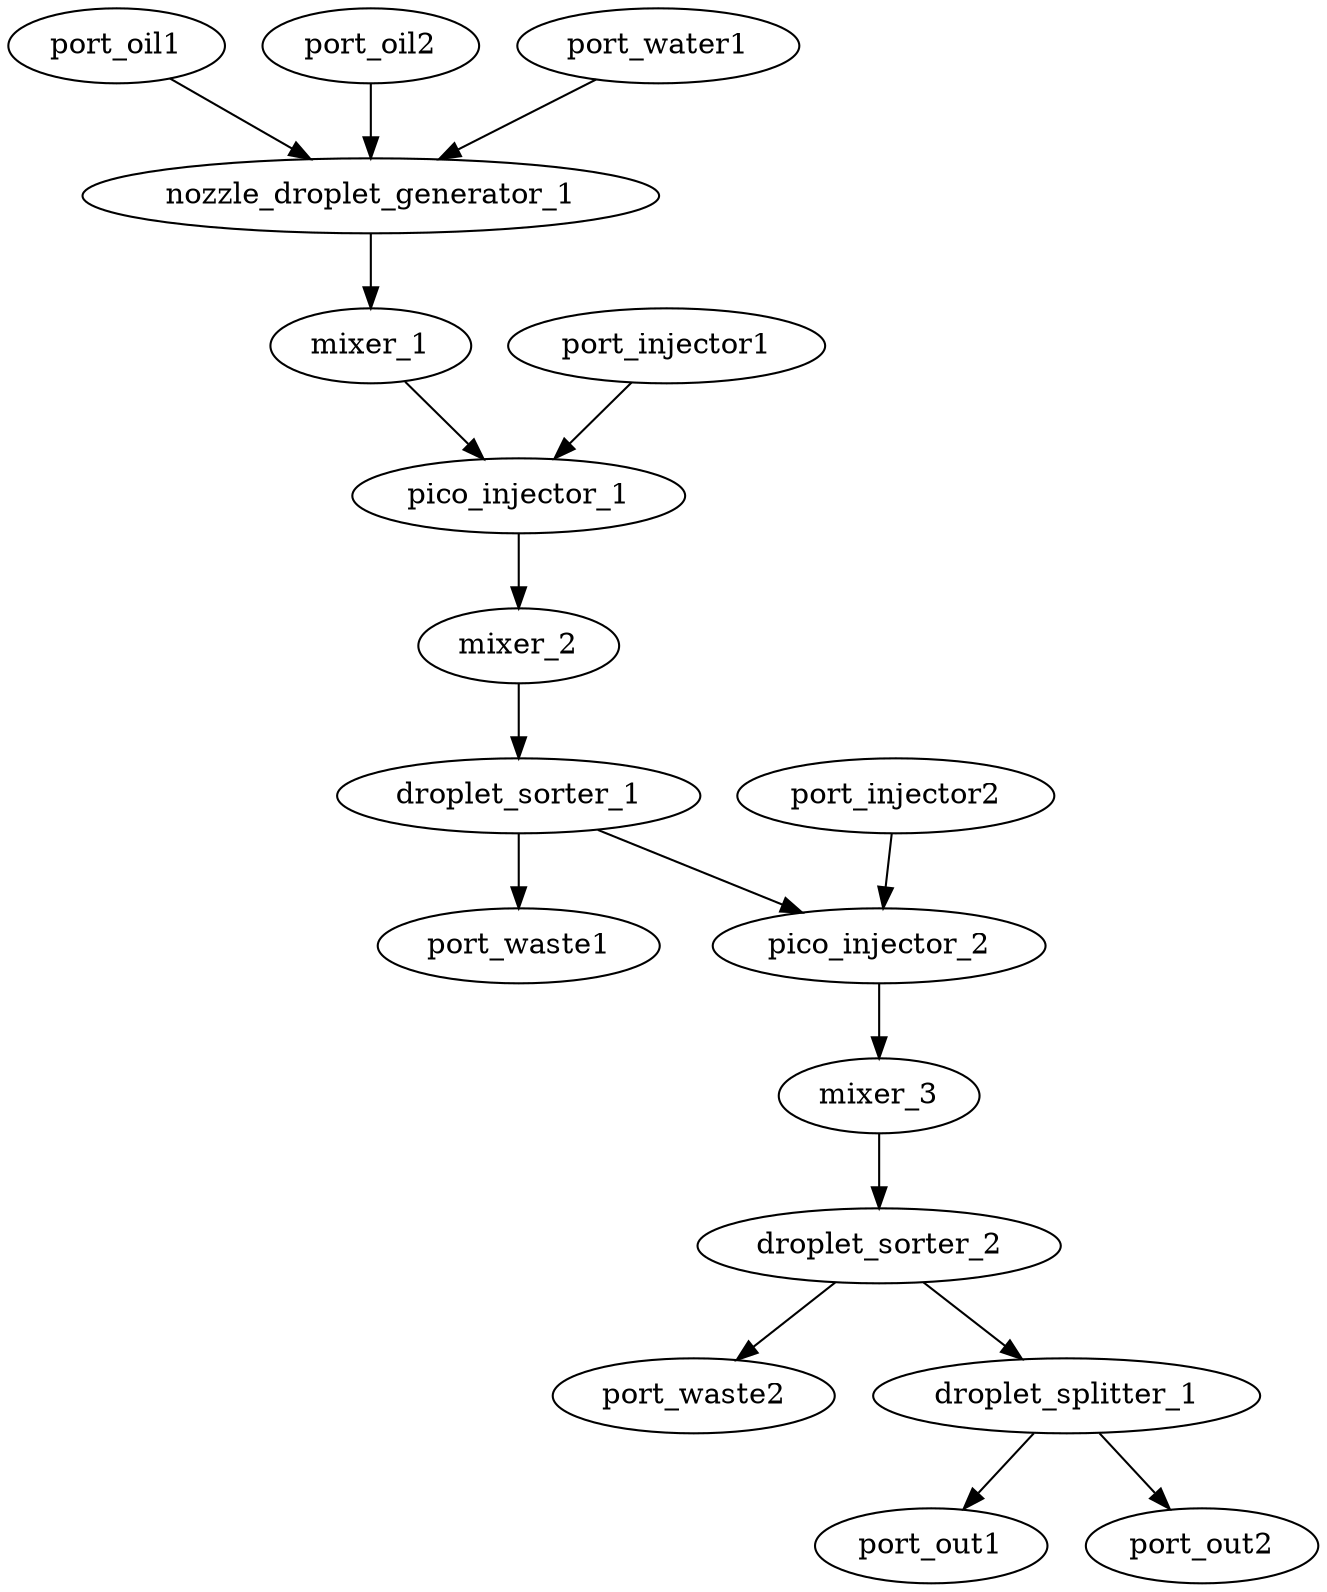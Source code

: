 digraph "" {
	port_oil1 -> nozzle_droplet_generator_1	[key=0,
		connection_id=c1,
		connection_ref="{'name': 'c1', 'ID': 'c1', 'entity': 'CHANNEL', 'params': {'data': {'channelWidth': 300, 'connectionSpacing': 1000}}, 'source': {'_\
component': 'port_oil1', '_port': {'x': 2000, 'y': 2000, 'layer': 'FLOW', 'label': '1'}}, 'sinks': [{'_component': 'nozzle_droplet_\
generator_1', '_port': '1'}], 'layer': {'_id': '0', 'name': 'FLOW_0', 'layertype': 'FLOW', 'group': '0', 'params': {'data': {}}}, '_\
paths': []}",
		sink_port="{'_component': 'nozzle_droplet_generator_1', '_port': '1'}",
		source_port="{'_component': 'port_oil1', '_port': {'x': 2000, 'y': 2000, 'layer': 'FLOW', 'label': '1'}}"];
	port_oil2 -> nozzle_droplet_generator_1	[key=0,
		connection_id=c2,
		connection_ref="{'name': 'c2', 'ID': 'c2', 'entity': 'CHANNEL', 'params': {'data': {'channelWidth': 300, 'connectionSpacing': 1000}}, 'source': {'_\
component': 'port_oil2', '_port': {'x': 2000, 'y': 2000, 'layer': 'FLOW', 'label': '1'}}, 'sinks': [{'_component': 'nozzle_droplet_\
generator_1', '_port': '3'}], 'layer': {'_id': '0', 'name': 'FLOW_0', 'layertype': 'FLOW', 'group': '0', 'params': {'data': {}}}, '_\
paths': []}",
		sink_port="{'_component': 'nozzle_droplet_generator_1', '_port': '3'}",
		source_port="{'_component': 'port_oil2', '_port': {'x': 2000, 'y': 2000, 'layer': 'FLOW', 'label': '1'}}"];
	port_water1 -> nozzle_droplet_generator_1	[key=0,
		connection_id=c3,
		connection_ref="{'name': 'c3', 'ID': 'c3', 'entity': 'CHANNEL', 'params': {'data': {'channelWidth': 300, 'connectionSpacing': 1000}}, 'source': {'_\
component': 'port_water1', '_port': {'x': 2000, 'y': 2000, 'layer': 'FLOW', 'label': '1'}}, 'sinks': [{'_component': 'nozzle_droplet_\
generator_1', '_port': '4'}], 'layer': {'_id': '0', 'name': 'FLOW_0', 'layertype': 'FLOW', 'group': '0', 'params': {'data': {}}}, '_\
paths': []}",
		sink_port="{'_component': 'nozzle_droplet_generator_1', '_port': '4'}",
		source_port="{'_component': 'port_water1', '_port': {'x': 2000, 'y': 2000, 'layer': 'FLOW', 'label': '1'}}"];
	nozzle_droplet_generator_1 -> mixer_1	[key=0,
		connection_id=c4,
		connection_ref="{'name': 'c4', 'ID': 'c4', 'entity': 'CHANNEL', 'params': {'data': {'channelWidth': 300, 'connectionSpacing': 1000}}, 'source': {'_\
component': 'nozzle_droplet_generator_1', '_port': \"{'x': 300, 'y': 0, 'layer': 'FLOW', 'label': '1'}\"}, 'sinks': [{'_component': '\
mixer_1', '_port': '1'}], 'layer': {'_id': '0', 'name': 'FLOW_0', 'layertype': 'FLOW', 'group': '0', 'params': {'data': {}}}, '_\
paths': []}",
		sink_port="{'_component': 'mixer_1', '_port': '1'}",
		source_port="{'_component': 'nozzle_droplet_generator_1', '_port': \"{'x': 300, 'y': 0, 'layer': 'FLOW', 'label': '1'}\"}"];
	mixer_1 -> pico_injector_1	[key=0,
		connection_id=c6,
		connection_ref="{'name': 'c6', 'ID': 'c6', 'entity': 'CHANNEL', 'params': {'data': {'channelWidth': 300, 'connectionSpacing': 1000}}, 'source': {'_\
component': 'mixer_1', '_port': '2'}, 'sinks': [{'_component': 'pico_injector_1', '_port': '1'}], 'layer': {'_id': '0', 'name': '\
FLOW_0', 'layertype': 'FLOW', 'group': '0', 'params': {'data': {}}}, '_paths': []}",
		sink_port="{'_component': 'pico_injector_1', '_port': '1'}",
		source_port="{'_component': 'mixer_1', '_port': '2'}"];
	port_injector1 -> pico_injector_1	[key=0,
		connection_id=c5,
		connection_ref="{'name': 'c5', 'ID': 'c5', 'entity': 'CHANNEL', 'params': {'data': {'channelWidth': 300, 'connectionSpacing': 1000}}, 'source': {'_\
component': 'port_injector1', '_port': {'x': 2000, 'y': 2000, 'layer': 'FLOW', 'label': '1'}}, 'sinks': [{'_component': 'pico_injector_\
1', '_port': '3'}], 'layer': {'_id': '0', 'name': 'FLOW_0', 'layertype': 'FLOW', 'group': '0', 'params': {'data': {}}}, '_paths': []}",
		sink_port="{'_component': 'pico_injector_1', '_port': '3'}",
		source_port="{'_component': 'port_injector1', '_port': {'x': 2000, 'y': 2000, 'layer': 'FLOW', 'label': '1'}}"];
	pico_injector_1 -> mixer_2	[key=0,
		connection_id=c7,
		connection_ref="{'name': 'c7', 'ID': 'c7', 'entity': 'CHANNEL', 'params': {'data': {'channelWidth': 300, 'connectionSpacing': 1000}}, 'source': {'_\
component': 'pico_injector_1', '_port': '2'}, 'sinks': [{'_component': 'mixer_2', '_port': '1'}], 'layer': {'_id': '0', 'name': '\
FLOW_0', 'layertype': 'FLOW', 'group': '0', 'params': {'data': {}}}, '_paths': []}",
		sink_port="{'_component': 'mixer_2', '_port': '1'}",
		source_port="{'_component': 'pico_injector_1', '_port': '2'}"];
	mixer_2 -> droplet_sorter_1	[key=0,
		connection_id=c8,
		connection_ref="{'name': 'c8', 'ID': 'c8', 'entity': 'CHANNEL', 'params': {'data': {'channelWidth': 300, 'connectionSpacing': 1000}}, 'source': {'_\
component': 'mixer_2', '_port': '2'}, 'sinks': [{'_component': 'droplet_sorter_1', '_port': '1'}], 'layer': {'_id': '0', 'name': '\
FLOW_0', 'layertype': 'FLOW', 'group': '0', 'params': {'data': {}}}, '_paths': []}",
		sink_port="{'_component': 'droplet_sorter_1', '_port': '1'}",
		source_port="{'_component': 'mixer_2', '_port': '2'}"];
	droplet_sorter_1 -> port_waste1	[key=0,
		connection_id=c11,
		connection_ref="{'name': 'c11', 'ID': 'c11', 'entity': 'CHANNEL', 'params': {'data': {'channelWidth': 300, 'connectionSpacing': 1000}}, 'source': {'_\
component': 'droplet_sorter_1', '_port': '2'}, 'sinks': [{'_component': 'port_waste1', '_port': {'x': 2000, 'y': 2000, 'layer': '\
FLOW', 'label': '1'}}], 'layer': {'_id': '0', 'name': 'FLOW_0', 'layertype': 'FLOW', 'group': '0', 'params': {'data': {}}}, '_paths': []}",
		sink_port="{'_component': 'port_waste1', '_port': {'x': 2000, 'y': 2000, 'layer': 'FLOW', 'label': '1'}}",
		source_port="{'_component': 'droplet_sorter_1', '_port': '2'}"];
	droplet_sorter_1 -> pico_injector_2	[key=0,
		connection_id=c10,
		connection_ref="{'name': 'c10', 'ID': 'c10', 'entity': 'CHANNEL', 'params': {'data': {'channelWidth': 300, 'connectionSpacing': 1000}}, 'source': {'_\
component': 'droplet_sorter_1', '_port': '3'}, 'sinks': [{'_component': 'pico_injector_2', '_port': '1'}], 'layer': {'_id': '0', '\
name': 'FLOW_0', 'layertype': 'FLOW', 'group': '0', 'params': {'data': {}}}, '_paths': []}",
		sink_port="{'_component': 'pico_injector_2', '_port': '1'}",
		source_port="{'_component': 'droplet_sorter_1', '_port': '3'}"];
	port_injector2 -> pico_injector_2	[key=0,
		connection_id=c9,
		connection_ref="{'name': 'c9', 'ID': 'c9', 'entity': 'CHANNEL', 'params': {'data': {'channelWidth': 300, 'connectionSpacing': 1000}}, 'source': {'_\
component': 'port_injector2', '_port': {'x': 2000, 'y': 2000, 'layer': 'FLOW', 'label': '1'}}, 'sinks': [{'_component': 'pico_injector_\
2', '_port': '3'}], 'layer': {'_id': '0', 'name': 'FLOW_0', 'layertype': 'FLOW', 'group': '0', 'params': {'data': {}}}, '_paths': []}",
		sink_port="{'_component': 'pico_injector_2', '_port': '3'}",
		source_port="{'_component': 'port_injector2', '_port': {'x': 2000, 'y': 2000, 'layer': 'FLOW', 'label': '1'}}"];
	pico_injector_2 -> mixer_3	[key=0,
		connection_id=c10,
		connection_ref="{'name': 'c10', 'ID': 'c10', 'entity': 'CHANNEL', 'params': {'data': {'channelWidth': 300, 'connectionSpacing': 1000}}, 'source': {'_\
component': 'pico_injector_2', '_port': '2'}, 'sinks': [{'_component': 'mixer_3', '_port': '1'}], 'layer': {'_id': '0', 'name': '\
FLOW_0', 'layertype': 'FLOW', 'group': '0', 'params': {'data': {}}}, '_paths': []}",
		sink_port="{'_component': 'mixer_3', '_port': '1'}",
		source_port="{'_component': 'pico_injector_2', '_port': '2'}"];
	mixer_3 -> droplet_sorter_2	[key=0,
		connection_id=c12,
		connection_ref="{'name': 'c12', 'ID': 'c12', 'entity': 'CHANNEL', 'params': {'data': {'channelWidth': 300, 'connectionSpacing': 1000}}, 'source': {'_\
component': 'mixer_3', '_port': '2'}, 'sinks': [{'_component': 'droplet_sorter_2', '_port': '1'}], 'layer': {'_id': '0', 'name': '\
FLOW_0', 'layertype': 'FLOW', 'group': '0', 'params': {'data': {}}}, '_paths': []}",
		sink_port="{'_component': 'droplet_sorter_2', '_port': '1'}",
		source_port="{'_component': 'mixer_3', '_port': '2'}"];
	droplet_sorter_2 -> port_waste2	[key=0,
		connection_id=c13,
		connection_ref="{'name': 'c13', 'ID': 'c13', 'entity': 'CHANNEL', 'params': {'data': {'channelWidth': 300, 'connectionSpacing': 1000}}, 'source': {'_\
component': 'droplet_sorter_2', '_port': '2'}, 'sinks': [{'_component': 'port_waste2', '_port': {'x': 2000, 'y': 2000, 'layer': '\
FLOW', 'label': '1'}}], 'layer': {'_id': '0', 'name': 'FLOW_0', 'layertype': 'FLOW', 'group': '0', 'params': {'data': {}}}, '_paths': []}",
		sink_port="{'_component': 'port_waste2', '_port': {'x': 2000, 'y': 2000, 'layer': 'FLOW', 'label': '1'}}",
		source_port="{'_component': 'droplet_sorter_2', '_port': '2'}"];
	droplet_sorter_2 -> droplet_splitter_1	[key=0,
		connection_id=c14,
		connection_ref="{'name': 'c14', 'ID': 'c14', 'entity': 'CHANNEL', 'params': {'data': {'channelWidth': 300, 'connectionSpacing': 1000}}, 'source': {'_\
component': 'droplet_sorter_2', '_port': '3'}, 'sinks': [{'_component': 'droplet_splitter_1', '_port': '1'}], 'layer': {'_id': '\
0', 'name': 'FLOW_0', 'layertype': 'FLOW', 'group': '0', 'params': {'data': {}}}, '_paths': []}",
		sink_port="{'_component': 'droplet_splitter_1', '_port': '1'}",
		source_port="{'_component': 'droplet_sorter_2', '_port': '3'}"];
	droplet_splitter_1 -> port_out1	[key=0,
		connection_id=c15,
		connection_ref="{'name': 'c15', 'ID': 'c15', 'entity': 'CHANNEL', 'params': {'data': {'channelWidth': 300, 'connectionSpacing': 1000}}, 'source': {'_\
component': 'droplet_splitter_1', '_port': '2'}, 'sinks': [{'_component': 'port_out1', '_port': {'x': 2000, 'y': 2000, 'layer': '\
FLOW', 'label': '1'}}], 'layer': {'_id': '0', 'name': 'FLOW_0', 'layertype': 'FLOW', 'group': '0', 'params': {'data': {}}}, '_paths': []}",
		sink_port="{'_component': 'port_out1', '_port': {'x': 2000, 'y': 2000, 'layer': 'FLOW', 'label': '1'}}",
		source_port="{'_component': 'droplet_splitter_1', '_port': '2'}"];
	droplet_splitter_1 -> port_out2	[key=0,
		connection_id=c16,
		connection_ref="{'name': 'c16', 'ID': 'c16', 'entity': 'CHANNEL', 'params': {'data': {'channelWidth': 300, 'connectionSpacing': 1000}}, 'source': {'_\
component': 'droplet_splitter_1', '_port': '3'}, 'sinks': [{'_component': 'port_out2', '_port': {'x': 2000, 'y': 2000, 'layer': '\
FLOW', 'label': '1'}}], 'layer': {'_id': '0', 'name': 'FLOW_0', 'layertype': 'FLOW', 'group': '0', 'params': {'data': {}}}, '_paths': []}",
		sink_port="{'_component': 'port_out2', '_port': {'x': 2000, 'y': 2000, 'layer': 'FLOW', 'label': '1'}}",
		source_port="{'_component': 'droplet_splitter_1', '_port': '3'}"];
}
